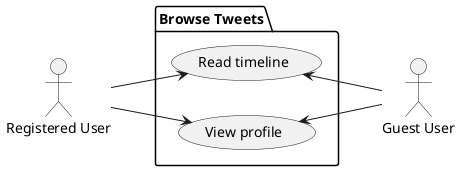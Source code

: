 @startuml browse_tweets
left to right direction
actor "Registered User" as user
actor "Guest User" as guest
package "Browse Tweets" {
  usecase "Read timeline" as read_timeline
  usecase "View profile" as view_profile
}
user --> read_timeline
read_timeline <-- guest
user --> view_profile
view_profile <-- guest
@enduml
